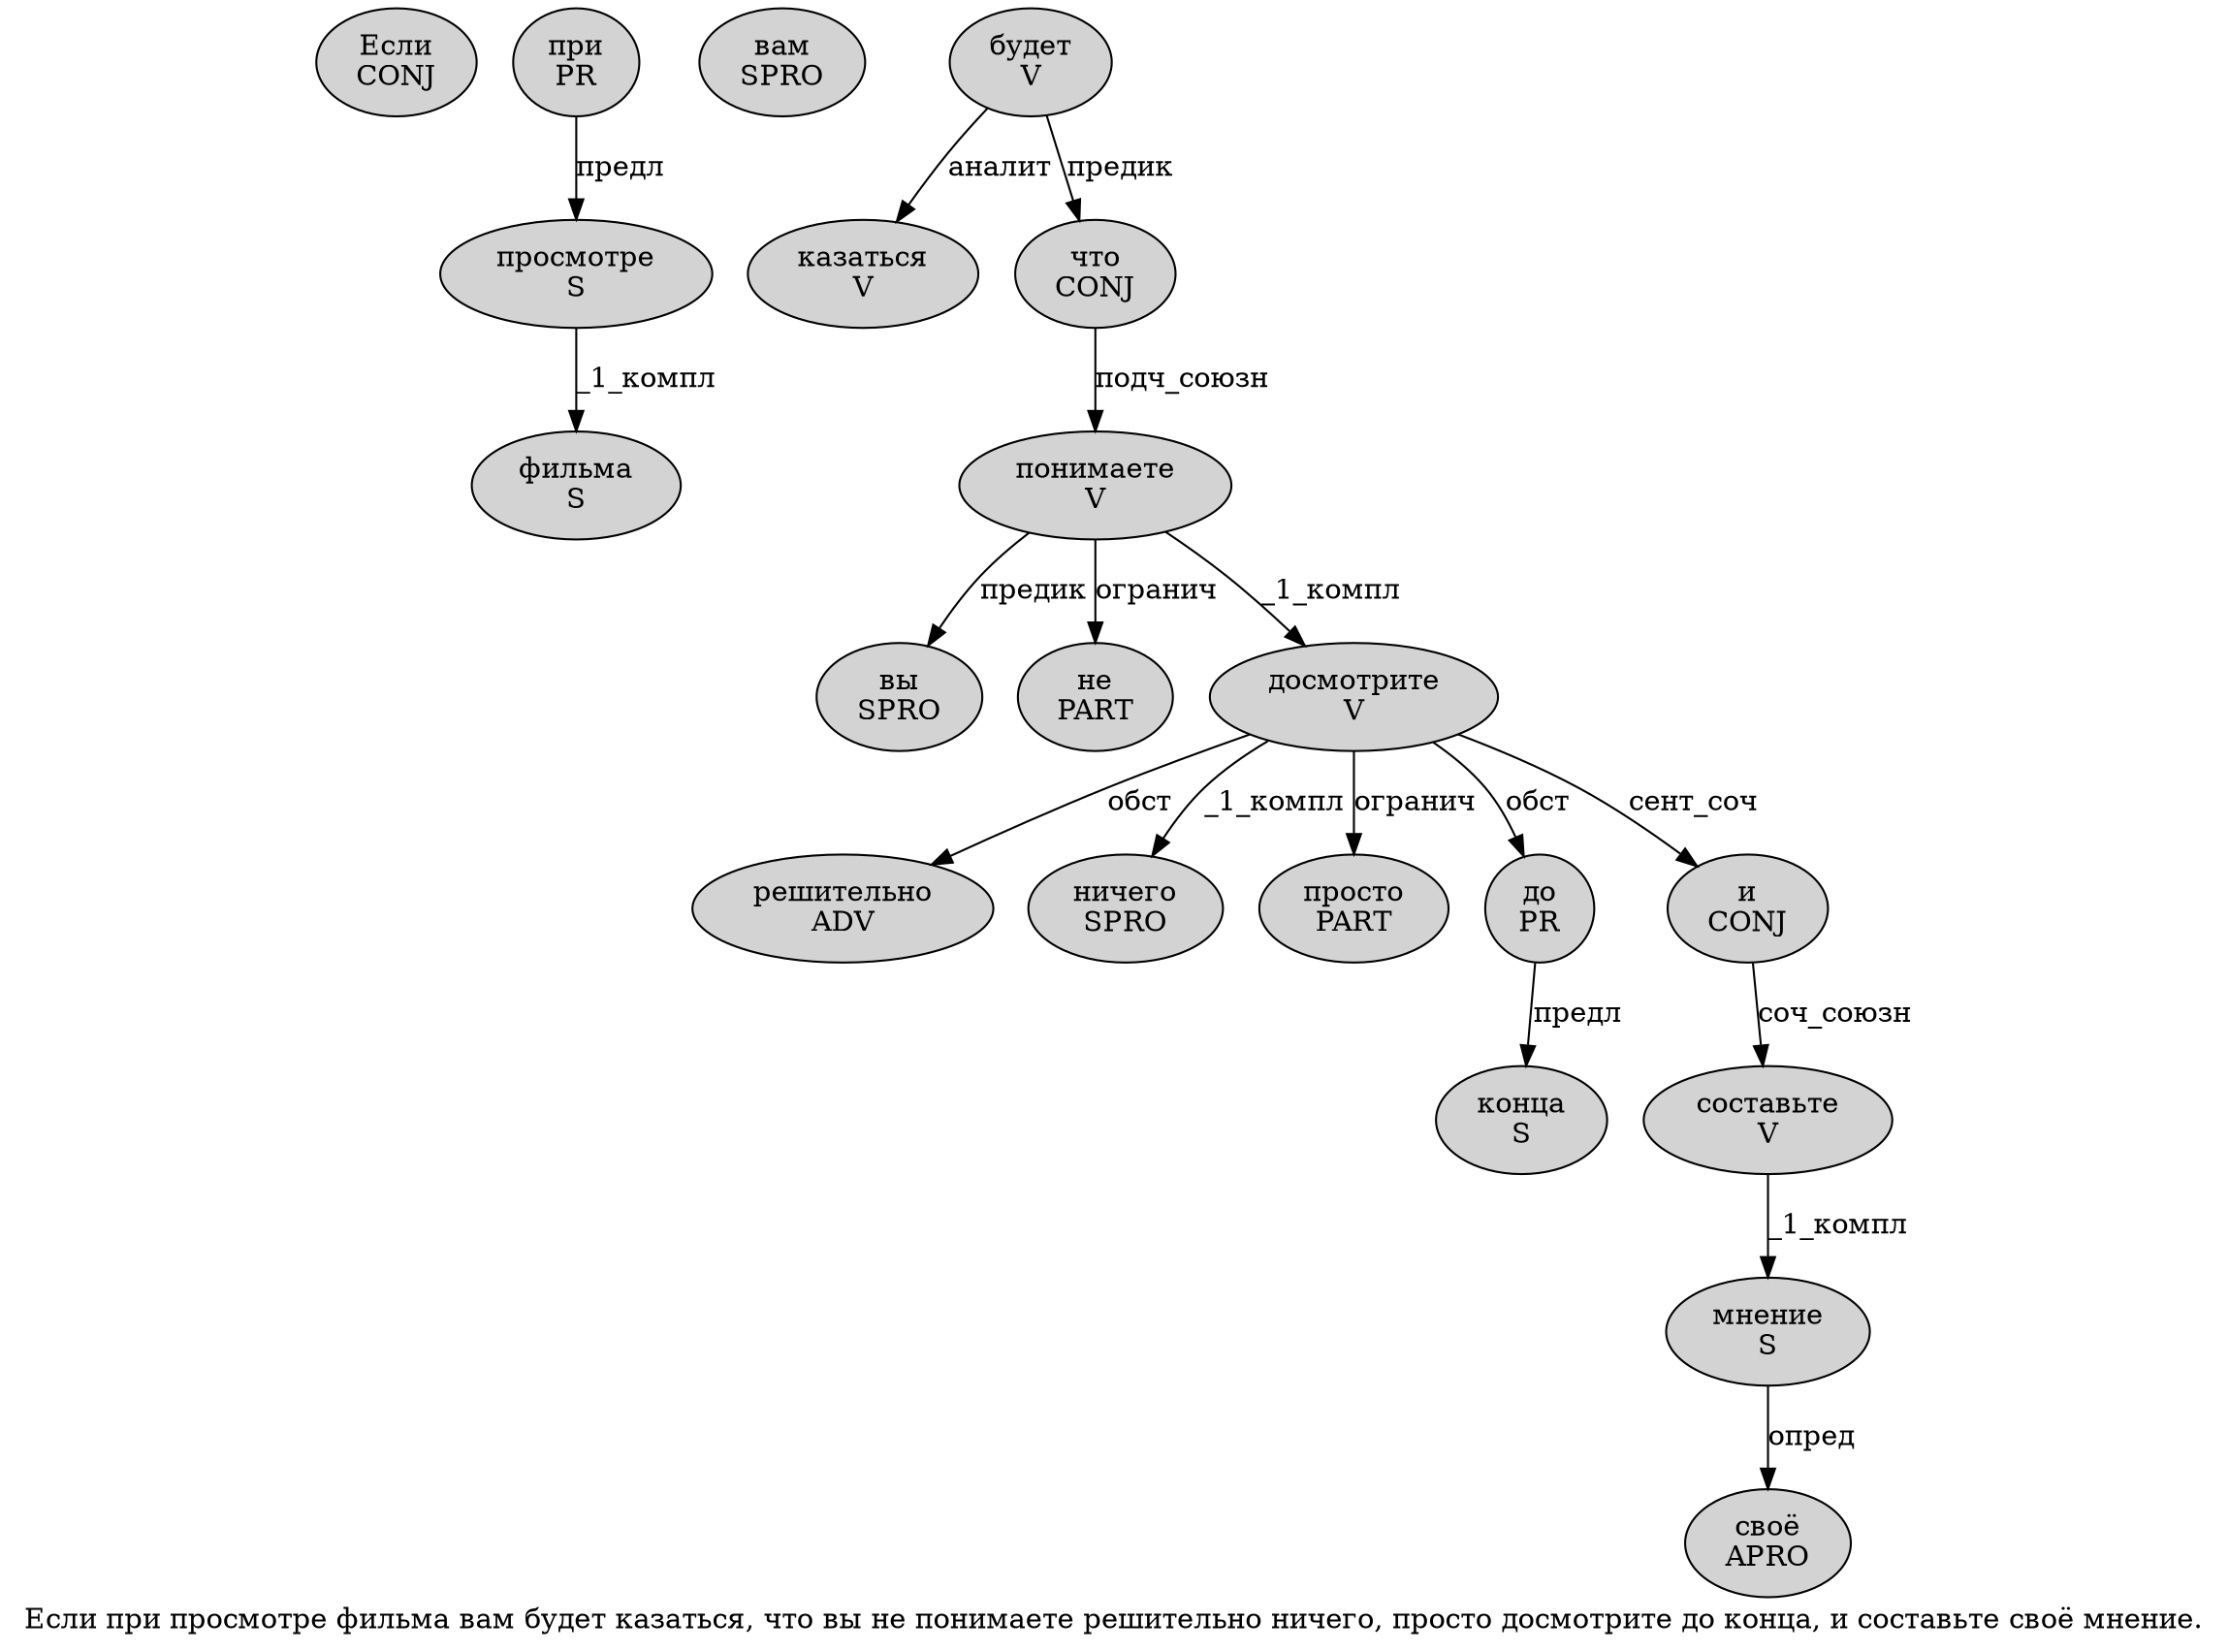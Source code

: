 digraph SENTENCE_2228 {
	graph [label="Если при просмотре фильма вам будет казаться, что вы не понимаете решительно ничего, просто досмотрите до конца, и составьте своё мнение."]
	node [style=filled]
		0 [label="Если
CONJ" color="" fillcolor=lightgray penwidth=1 shape=ellipse]
		1 [label="при
PR" color="" fillcolor=lightgray penwidth=1 shape=ellipse]
		2 [label="просмотре
S" color="" fillcolor=lightgray penwidth=1 shape=ellipse]
		3 [label="фильма
S" color="" fillcolor=lightgray penwidth=1 shape=ellipse]
		4 [label="вам
SPRO" color="" fillcolor=lightgray penwidth=1 shape=ellipse]
		5 [label="будет
V" color="" fillcolor=lightgray penwidth=1 shape=ellipse]
		6 [label="казаться
V" color="" fillcolor=lightgray penwidth=1 shape=ellipse]
		8 [label="что
CONJ" color="" fillcolor=lightgray penwidth=1 shape=ellipse]
		9 [label="вы
SPRO" color="" fillcolor=lightgray penwidth=1 shape=ellipse]
		10 [label="не
PART" color="" fillcolor=lightgray penwidth=1 shape=ellipse]
		11 [label="понимаете
V" color="" fillcolor=lightgray penwidth=1 shape=ellipse]
		12 [label="решительно
ADV" color="" fillcolor=lightgray penwidth=1 shape=ellipse]
		13 [label="ничего
SPRO" color="" fillcolor=lightgray penwidth=1 shape=ellipse]
		15 [label="просто
PART" color="" fillcolor=lightgray penwidth=1 shape=ellipse]
		16 [label="досмотрите
V" color="" fillcolor=lightgray penwidth=1 shape=ellipse]
		17 [label="до
PR" color="" fillcolor=lightgray penwidth=1 shape=ellipse]
		18 [label="конца
S" color="" fillcolor=lightgray penwidth=1 shape=ellipse]
		20 [label="и
CONJ" color="" fillcolor=lightgray penwidth=1 shape=ellipse]
		21 [label="составьте
V" color="" fillcolor=lightgray penwidth=1 shape=ellipse]
		22 [label="своё
APRO" color="" fillcolor=lightgray penwidth=1 shape=ellipse]
		23 [label="мнение
S" color="" fillcolor=lightgray penwidth=1 shape=ellipse]
			17 -> 18 [label="предл"]
			5 -> 6 [label="аналит"]
			5 -> 8 [label="предик"]
			20 -> 21 [label="соч_союзн"]
			2 -> 3 [label="_1_компл"]
			11 -> 9 [label="предик"]
			11 -> 10 [label="огранич"]
			11 -> 16 [label="_1_компл"]
			21 -> 23 [label="_1_компл"]
			16 -> 12 [label="обст"]
			16 -> 13 [label="_1_компл"]
			16 -> 15 [label="огранич"]
			16 -> 17 [label="обст"]
			16 -> 20 [label="сент_соч"]
			8 -> 11 [label="подч_союзн"]
			23 -> 22 [label="опред"]
			1 -> 2 [label="предл"]
}